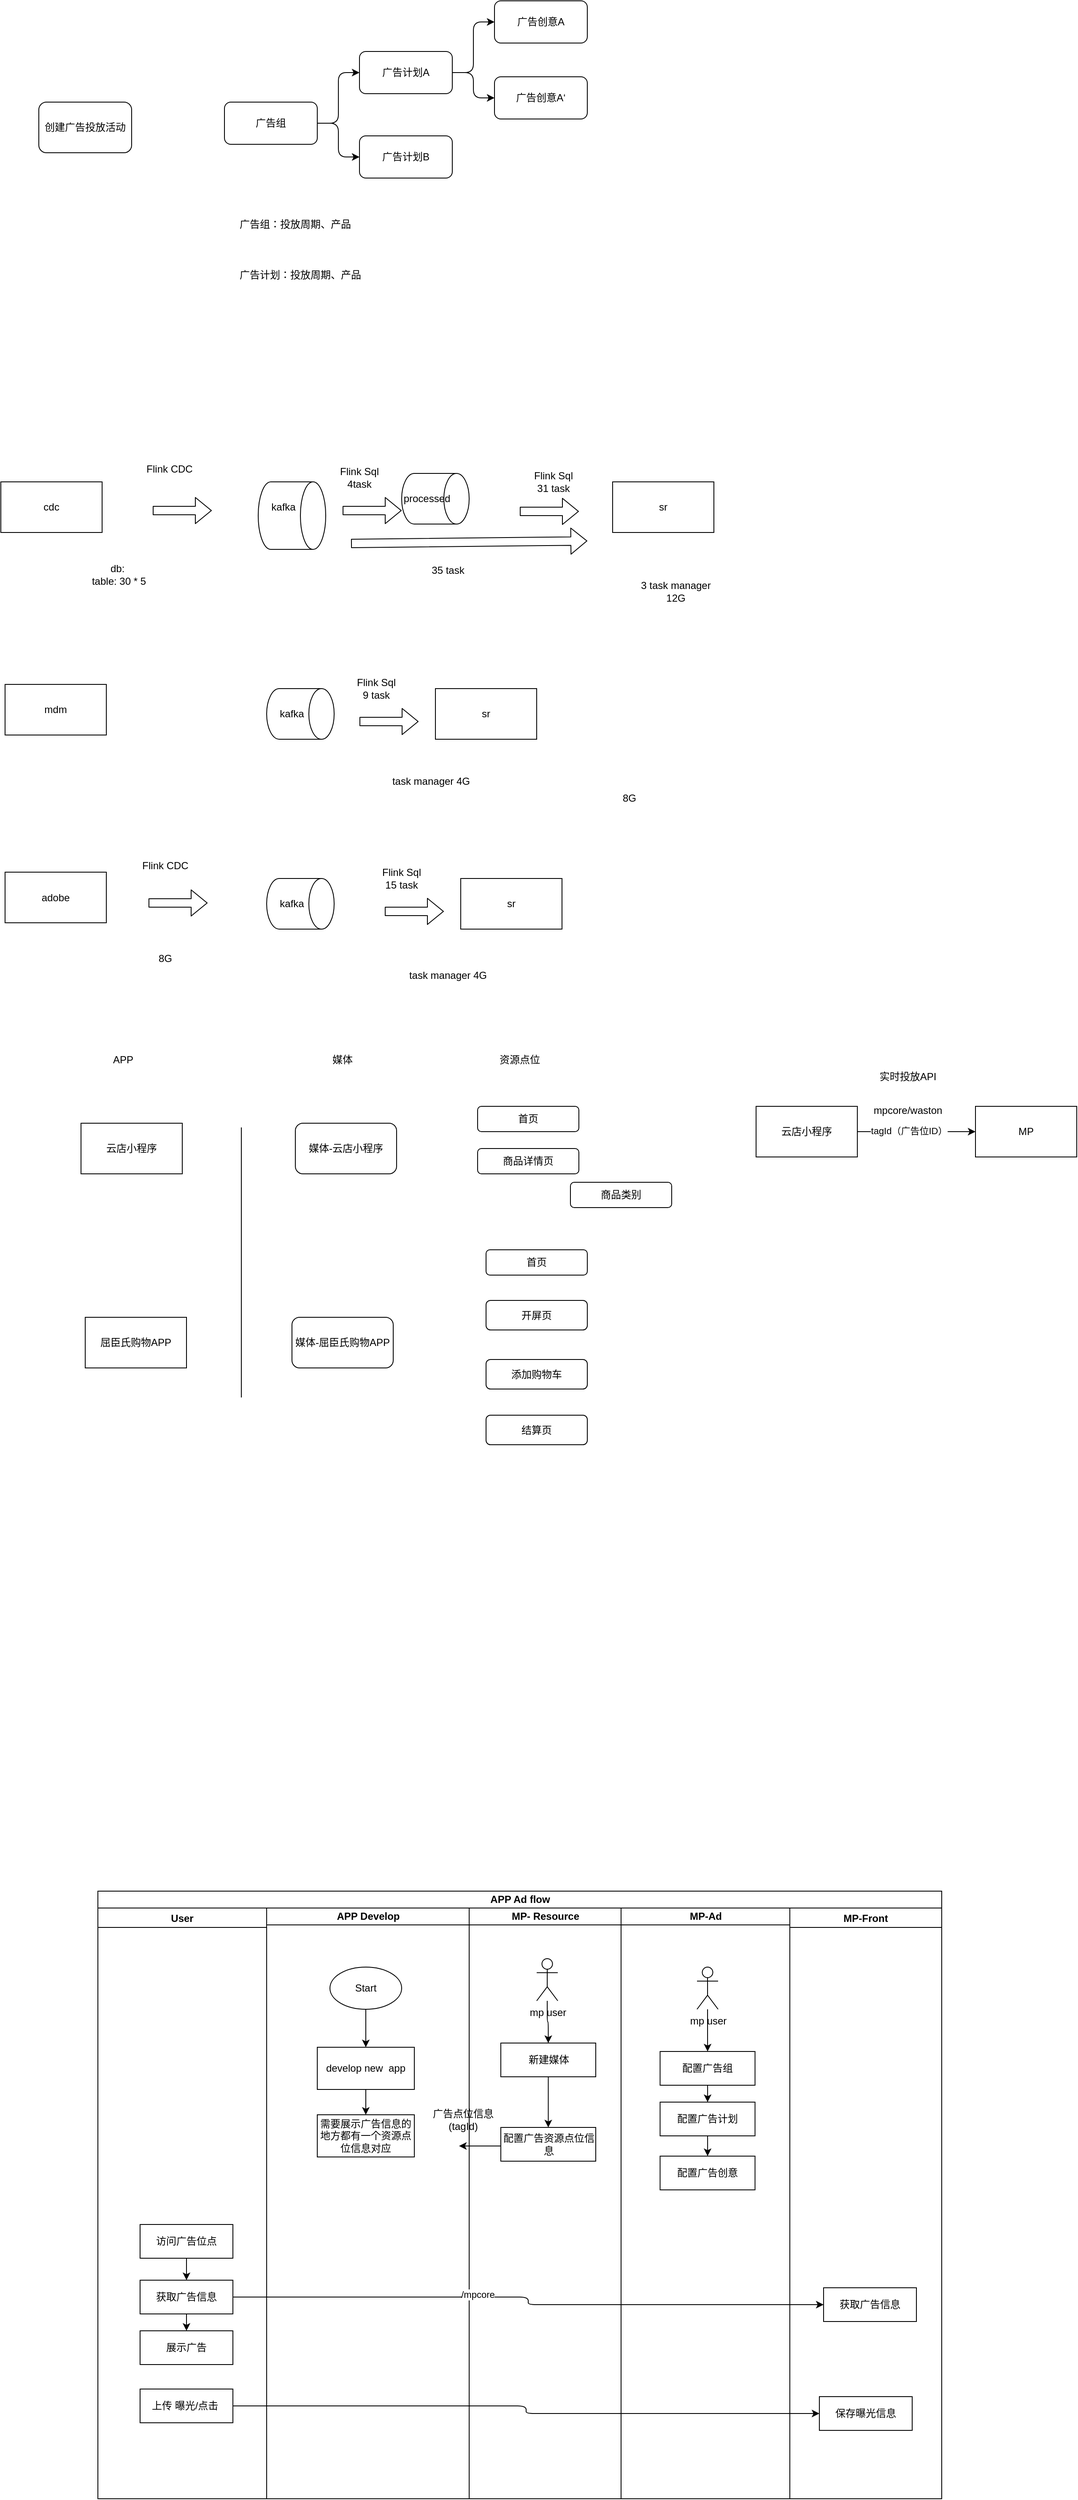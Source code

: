 <mxfile version="21.3.5" type="github">
  <diagram id="C5RBs43oDa-KdzZeNtuy" name="Page-1">
    <mxGraphModel dx="1026" dy="697" grid="1" gridSize="10" guides="1" tooltips="1" connect="1" arrows="1" fold="1" page="1" pageScale="1" pageWidth="827" pageHeight="1169" math="0" shadow="0">
      <root>
        <mxCell id="WIyWlLk6GJQsqaUBKTNV-0" />
        <mxCell id="WIyWlLk6GJQsqaUBKTNV-1" parent="WIyWlLk6GJQsqaUBKTNV-0" />
        <mxCell id="yU5PGOE7QeUYkjOpk_GW-0" value="创建广告投放活动" style="rounded=1;whiteSpace=wrap;html=1;" vertex="1" parent="WIyWlLk6GJQsqaUBKTNV-1">
          <mxGeometry x="110" y="180" width="110" height="60" as="geometry" />
        </mxCell>
        <mxCell id="yU5PGOE7QeUYkjOpk_GW-4" style="edgeStyle=orthogonalEdgeStyle;orthogonalLoop=1;jettySize=auto;html=1;entryX=0;entryY=0.5;entryDx=0;entryDy=0;" edge="1" parent="WIyWlLk6GJQsqaUBKTNV-1" source="yU5PGOE7QeUYkjOpk_GW-1" target="yU5PGOE7QeUYkjOpk_GW-2">
          <mxGeometry relative="1" as="geometry" />
        </mxCell>
        <mxCell id="yU5PGOE7QeUYkjOpk_GW-5" style="edgeStyle=orthogonalEdgeStyle;orthogonalLoop=1;jettySize=auto;html=1;" edge="1" parent="WIyWlLk6GJQsqaUBKTNV-1" source="yU5PGOE7QeUYkjOpk_GW-1" target="yU5PGOE7QeUYkjOpk_GW-3">
          <mxGeometry relative="1" as="geometry" />
        </mxCell>
        <mxCell id="yU5PGOE7QeUYkjOpk_GW-1" value="广告组" style="rounded=1;whiteSpace=wrap;html=1;" vertex="1" parent="WIyWlLk6GJQsqaUBKTNV-1">
          <mxGeometry x="330" y="180" width="110" height="50" as="geometry" />
        </mxCell>
        <mxCell id="yU5PGOE7QeUYkjOpk_GW-8" style="edgeStyle=orthogonalEdgeStyle;orthogonalLoop=1;jettySize=auto;html=1;entryX=0;entryY=0.5;entryDx=0;entryDy=0;" edge="1" parent="WIyWlLk6GJQsqaUBKTNV-1" source="yU5PGOE7QeUYkjOpk_GW-2" target="yU5PGOE7QeUYkjOpk_GW-6">
          <mxGeometry relative="1" as="geometry" />
        </mxCell>
        <mxCell id="yU5PGOE7QeUYkjOpk_GW-9" style="edgeStyle=orthogonalEdgeStyle;orthogonalLoop=1;jettySize=auto;html=1;" edge="1" parent="WIyWlLk6GJQsqaUBKTNV-1" source="yU5PGOE7QeUYkjOpk_GW-2" target="yU5PGOE7QeUYkjOpk_GW-7">
          <mxGeometry relative="1" as="geometry" />
        </mxCell>
        <mxCell id="yU5PGOE7QeUYkjOpk_GW-2" value="广告计划A" style="rounded=1;whiteSpace=wrap;html=1;" vertex="1" parent="WIyWlLk6GJQsqaUBKTNV-1">
          <mxGeometry x="490" y="120" width="110" height="50" as="geometry" />
        </mxCell>
        <mxCell id="yU5PGOE7QeUYkjOpk_GW-3" value="广告计划B" style="rounded=1;whiteSpace=wrap;html=1;" vertex="1" parent="WIyWlLk6GJQsqaUBKTNV-1">
          <mxGeometry x="490" y="220" width="110" height="50" as="geometry" />
        </mxCell>
        <mxCell id="yU5PGOE7QeUYkjOpk_GW-6" value="广告创意A" style="rounded=1;whiteSpace=wrap;html=1;" vertex="1" parent="WIyWlLk6GJQsqaUBKTNV-1">
          <mxGeometry x="650" y="60" width="110" height="50" as="geometry" />
        </mxCell>
        <mxCell id="yU5PGOE7QeUYkjOpk_GW-7" value="广告创意A‘" style="rounded=1;whiteSpace=wrap;html=1;" vertex="1" parent="WIyWlLk6GJQsqaUBKTNV-1">
          <mxGeometry x="650" y="150" width="110" height="50" as="geometry" />
        </mxCell>
        <mxCell id="yU5PGOE7QeUYkjOpk_GW-10" value="广告组：投放周期、产品" style="text;html=1;strokeColor=none;fillColor=none;align=center;verticalAlign=middle;whiteSpace=wrap;rounded=0;" vertex="1" parent="WIyWlLk6GJQsqaUBKTNV-1">
          <mxGeometry x="334" y="310" width="160" height="30" as="geometry" />
        </mxCell>
        <mxCell id="yU5PGOE7QeUYkjOpk_GW-11" value="广告计划：投放周期、产品" style="text;html=1;strokeColor=none;fillColor=none;align=center;verticalAlign=middle;whiteSpace=wrap;rounded=0;" vertex="1" parent="WIyWlLk6GJQsqaUBKTNV-1">
          <mxGeometry x="340" y="370" width="160" height="30" as="geometry" />
        </mxCell>
        <mxCell id="yU5PGOE7QeUYkjOpk_GW-13" value="cdc" style="rounded=0;whiteSpace=wrap;html=1;" vertex="1" parent="WIyWlLk6GJQsqaUBKTNV-1">
          <mxGeometry x="65" y="630" width="120" height="60" as="geometry" />
        </mxCell>
        <mxCell id="yU5PGOE7QeUYkjOpk_GW-14" value="mdm" style="rounded=0;whiteSpace=wrap;html=1;" vertex="1" parent="WIyWlLk6GJQsqaUBKTNV-1">
          <mxGeometry x="70" y="870" width="120" height="60" as="geometry" />
        </mxCell>
        <mxCell id="yU5PGOE7QeUYkjOpk_GW-15" value="adobe" style="rounded=0;whiteSpace=wrap;html=1;" vertex="1" parent="WIyWlLk6GJQsqaUBKTNV-1">
          <mxGeometry x="70" y="1092.5" width="120" height="60" as="geometry" />
        </mxCell>
        <mxCell id="yU5PGOE7QeUYkjOpk_GW-16" value="" style="shape=flexArrow;endArrow=classic;html=1;" edge="1" parent="WIyWlLk6GJQsqaUBKTNV-1">
          <mxGeometry width="50" height="50" relative="1" as="geometry">
            <mxPoint x="245" y="664" as="sourcePoint" />
            <mxPoint x="315" y="664" as="targetPoint" />
          </mxGeometry>
        </mxCell>
        <mxCell id="yU5PGOE7QeUYkjOpk_GW-18" value="Flink CDC" style="text;html=1;strokeColor=none;fillColor=none;align=center;verticalAlign=middle;whiteSpace=wrap;rounded=0;" vertex="1" parent="WIyWlLk6GJQsqaUBKTNV-1">
          <mxGeometry x="235" y="600" width="60" height="30" as="geometry" />
        </mxCell>
        <mxCell id="yU5PGOE7QeUYkjOpk_GW-20" value="" style="shape=flexArrow;endArrow=classic;html=1;" edge="1" parent="WIyWlLk6GJQsqaUBKTNV-1">
          <mxGeometry width="50" height="50" relative="1" as="geometry">
            <mxPoint x="490" y="914" as="sourcePoint" />
            <mxPoint x="560" y="914" as="targetPoint" />
          </mxGeometry>
        </mxCell>
        <mxCell id="yU5PGOE7QeUYkjOpk_GW-21" value="" style="shape=cylinder3;whiteSpace=wrap;html=1;boundedLbl=1;backgroundOutline=1;size=15;rotation=90;" vertex="1" parent="WIyWlLk6GJQsqaUBKTNV-1">
          <mxGeometry x="390" y="865" width="60" height="80" as="geometry" />
        </mxCell>
        <mxCell id="yU5PGOE7QeUYkjOpk_GW-22" value="Flink Sql&lt;br&gt;9 task" style="text;html=1;strokeColor=none;fillColor=none;align=center;verticalAlign=middle;whiteSpace=wrap;rounded=0;" vertex="1" parent="WIyWlLk6GJQsqaUBKTNV-1">
          <mxGeometry x="480" y="860" width="60" height="30" as="geometry" />
        </mxCell>
        <mxCell id="yU5PGOE7QeUYkjOpk_GW-23" value="kafka" style="text;html=1;strokeColor=none;fillColor=none;align=center;verticalAlign=middle;whiteSpace=wrap;rounded=0;" vertex="1" parent="WIyWlLk6GJQsqaUBKTNV-1">
          <mxGeometry x="380" y="890" width="60" height="30" as="geometry" />
        </mxCell>
        <mxCell id="yU5PGOE7QeUYkjOpk_GW-24" value="" style="shape=flexArrow;endArrow=classic;html=1;" edge="1" parent="WIyWlLk6GJQsqaUBKTNV-1">
          <mxGeometry width="50" height="50" relative="1" as="geometry">
            <mxPoint x="240" y="1129" as="sourcePoint" />
            <mxPoint x="310" y="1129" as="targetPoint" />
          </mxGeometry>
        </mxCell>
        <mxCell id="yU5PGOE7QeUYkjOpk_GW-25" value="" style="shape=cylinder3;whiteSpace=wrap;html=1;boundedLbl=1;backgroundOutline=1;size=15;rotation=90;" vertex="1" parent="WIyWlLk6GJQsqaUBKTNV-1">
          <mxGeometry x="390" y="1090" width="60" height="80" as="geometry" />
        </mxCell>
        <mxCell id="yU5PGOE7QeUYkjOpk_GW-26" value="Flink CDC" style="text;html=1;strokeColor=none;fillColor=none;align=center;verticalAlign=middle;whiteSpace=wrap;rounded=0;" vertex="1" parent="WIyWlLk6GJQsqaUBKTNV-1">
          <mxGeometry x="230" y="1070" width="60" height="30" as="geometry" />
        </mxCell>
        <mxCell id="yU5PGOE7QeUYkjOpk_GW-27" value="kafka" style="text;html=1;strokeColor=none;fillColor=none;align=center;verticalAlign=middle;whiteSpace=wrap;rounded=0;" vertex="1" parent="WIyWlLk6GJQsqaUBKTNV-1">
          <mxGeometry x="380" y="1115" width="60" height="30" as="geometry" />
        </mxCell>
        <mxCell id="yU5PGOE7QeUYkjOpk_GW-28" value="sr" style="rounded=0;whiteSpace=wrap;html=1;" vertex="1" parent="WIyWlLk6GJQsqaUBKTNV-1">
          <mxGeometry x="580" y="875" width="120" height="60" as="geometry" />
        </mxCell>
        <mxCell id="yU5PGOE7QeUYkjOpk_GW-29" value="" style="shape=flexArrow;endArrow=classic;html=1;" edge="1" parent="WIyWlLk6GJQsqaUBKTNV-1">
          <mxGeometry width="50" height="50" relative="1" as="geometry">
            <mxPoint x="520" y="1139" as="sourcePoint" />
            <mxPoint x="590" y="1139" as="targetPoint" />
          </mxGeometry>
        </mxCell>
        <mxCell id="yU5PGOE7QeUYkjOpk_GW-30" value="Flink Sql&lt;br&gt;15 task" style="text;html=1;strokeColor=none;fillColor=none;align=center;verticalAlign=middle;whiteSpace=wrap;rounded=0;" vertex="1" parent="WIyWlLk6GJQsqaUBKTNV-1">
          <mxGeometry x="510" y="1085" width="60" height="30" as="geometry" />
        </mxCell>
        <mxCell id="yU5PGOE7QeUYkjOpk_GW-31" value="sr" style="rounded=0;whiteSpace=wrap;html=1;" vertex="1" parent="WIyWlLk6GJQsqaUBKTNV-1">
          <mxGeometry x="610" y="1100" width="120" height="60" as="geometry" />
        </mxCell>
        <mxCell id="yU5PGOE7QeUYkjOpk_GW-35" value="task manager 4G" style="text;html=1;strokeColor=none;fillColor=none;align=center;verticalAlign=middle;whiteSpace=wrap;rounded=0;" vertex="1" parent="WIyWlLk6GJQsqaUBKTNV-1">
          <mxGeometry x="530" y="1200" width="130" height="30" as="geometry" />
        </mxCell>
        <mxCell id="yU5PGOE7QeUYkjOpk_GW-36" value="task manager 4G" style="text;html=1;strokeColor=none;fillColor=none;align=center;verticalAlign=middle;whiteSpace=wrap;rounded=0;" vertex="1" parent="WIyWlLk6GJQsqaUBKTNV-1">
          <mxGeometry x="520" y="970" width="110" height="30" as="geometry" />
        </mxCell>
        <mxCell id="yU5PGOE7QeUYkjOpk_GW-37" value="8G" style="text;html=1;strokeColor=none;fillColor=none;align=center;verticalAlign=middle;whiteSpace=wrap;rounded=0;" vertex="1" parent="WIyWlLk6GJQsqaUBKTNV-1">
          <mxGeometry x="780" y="990" width="60" height="30" as="geometry" />
        </mxCell>
        <mxCell id="yU5PGOE7QeUYkjOpk_GW-38" value="8G" style="text;html=1;strokeColor=none;fillColor=none;align=center;verticalAlign=middle;whiteSpace=wrap;rounded=0;" vertex="1" parent="WIyWlLk6GJQsqaUBKTNV-1">
          <mxGeometry x="230" y="1180" width="60" height="30" as="geometry" />
        </mxCell>
        <mxCell id="yU5PGOE7QeUYkjOpk_GW-39" value="" style="shape=flexArrow;endArrow=classic;html=1;" edge="1" parent="WIyWlLk6GJQsqaUBKTNV-1">
          <mxGeometry width="50" height="50" relative="1" as="geometry">
            <mxPoint x="680" y="665" as="sourcePoint" />
            <mxPoint x="750" y="665" as="targetPoint" />
          </mxGeometry>
        </mxCell>
        <mxCell id="yU5PGOE7QeUYkjOpk_GW-40" value="" style="shape=cylinder3;whiteSpace=wrap;html=1;boundedLbl=1;backgroundOutline=1;size=15;rotation=90;" vertex="1" parent="WIyWlLk6GJQsqaUBKTNV-1">
          <mxGeometry x="370" y="630" width="80" height="80" as="geometry" />
        </mxCell>
        <mxCell id="yU5PGOE7QeUYkjOpk_GW-41" value="Flink Sql&lt;br&gt;31 task" style="text;html=1;strokeColor=none;fillColor=none;align=center;verticalAlign=middle;whiteSpace=wrap;rounded=0;" vertex="1" parent="WIyWlLk6GJQsqaUBKTNV-1">
          <mxGeometry x="690" y="615" width="60" height="30" as="geometry" />
        </mxCell>
        <mxCell id="yU5PGOE7QeUYkjOpk_GW-42" value="kafka" style="text;html=1;strokeColor=none;fillColor=none;align=center;verticalAlign=middle;whiteSpace=wrap;rounded=0;" vertex="1" parent="WIyWlLk6GJQsqaUBKTNV-1">
          <mxGeometry x="370" y="645" width="60" height="30" as="geometry" />
        </mxCell>
        <mxCell id="yU5PGOE7QeUYkjOpk_GW-43" value="sr" style="rounded=0;whiteSpace=wrap;html=1;" vertex="1" parent="WIyWlLk6GJQsqaUBKTNV-1">
          <mxGeometry x="790" y="630" width="120" height="60" as="geometry" />
        </mxCell>
        <mxCell id="yU5PGOE7QeUYkjOpk_GW-44" value="" style="shape=cylinder3;whiteSpace=wrap;html=1;boundedLbl=1;backgroundOutline=1;size=15;rotation=90;" vertex="1" parent="WIyWlLk6GJQsqaUBKTNV-1">
          <mxGeometry x="550" y="610" width="60" height="80" as="geometry" />
        </mxCell>
        <mxCell id="yU5PGOE7QeUYkjOpk_GW-45" value="processed" style="text;html=1;strokeColor=none;fillColor=none;align=center;verticalAlign=middle;whiteSpace=wrap;rounded=0;" vertex="1" parent="WIyWlLk6GJQsqaUBKTNV-1">
          <mxGeometry x="540" y="635" width="60" height="30" as="geometry" />
        </mxCell>
        <mxCell id="yU5PGOE7QeUYkjOpk_GW-46" value="" style="shape=flexArrow;endArrow=classic;html=1;" edge="1" parent="WIyWlLk6GJQsqaUBKTNV-1">
          <mxGeometry width="50" height="50" relative="1" as="geometry">
            <mxPoint x="470" y="664" as="sourcePoint" />
            <mxPoint x="540" y="664" as="targetPoint" />
          </mxGeometry>
        </mxCell>
        <mxCell id="yU5PGOE7QeUYkjOpk_GW-47" value="Flink Sql&lt;br&gt;4task" style="text;html=1;strokeColor=none;fillColor=none;align=center;verticalAlign=middle;whiteSpace=wrap;rounded=0;" vertex="1" parent="WIyWlLk6GJQsqaUBKTNV-1">
          <mxGeometry x="460" y="610" width="60" height="30" as="geometry" />
        </mxCell>
        <mxCell id="yU5PGOE7QeUYkjOpk_GW-48" value="" style="shape=flexArrow;endArrow=classic;html=1;" edge="1" parent="WIyWlLk6GJQsqaUBKTNV-1">
          <mxGeometry width="50" height="50" relative="1" as="geometry">
            <mxPoint x="480" y="703" as="sourcePoint" />
            <mxPoint x="760" y="700" as="targetPoint" />
          </mxGeometry>
        </mxCell>
        <mxCell id="yU5PGOE7QeUYkjOpk_GW-49" value="35 task" style="text;html=1;strokeColor=none;fillColor=none;align=center;verticalAlign=middle;whiteSpace=wrap;rounded=0;" vertex="1" parent="WIyWlLk6GJQsqaUBKTNV-1">
          <mxGeometry x="565" y="720" width="60" height="30" as="geometry" />
        </mxCell>
        <mxCell id="yU5PGOE7QeUYkjOpk_GW-50" value="3 task manager&lt;br&gt;12G" style="text;html=1;strokeColor=none;fillColor=none;align=center;verticalAlign=middle;whiteSpace=wrap;rounded=0;" vertex="1" parent="WIyWlLk6GJQsqaUBKTNV-1">
          <mxGeometry x="820" y="750" width="90" height="20" as="geometry" />
        </mxCell>
        <mxCell id="yU5PGOE7QeUYkjOpk_GW-51" value="db:&amp;nbsp;&lt;br&gt;table:&amp;nbsp;30 * 5" style="text;html=1;strokeColor=none;fillColor=none;align=center;verticalAlign=middle;whiteSpace=wrap;rounded=0;" vertex="1" parent="WIyWlLk6GJQsqaUBKTNV-1">
          <mxGeometry x="140" y="720" width="130" height="40" as="geometry" />
        </mxCell>
        <mxCell id="yU5PGOE7QeUYkjOpk_GW-52" value="云店小程序" style="rounded=0;whiteSpace=wrap;html=1;" vertex="1" parent="WIyWlLk6GJQsqaUBKTNV-1">
          <mxGeometry x="160" y="1390" width="120" height="60" as="geometry" />
        </mxCell>
        <mxCell id="yU5PGOE7QeUYkjOpk_GW-53" value="媒体-云店小程序" style="rounded=1;whiteSpace=wrap;html=1;" vertex="1" parent="WIyWlLk6GJQsqaUBKTNV-1">
          <mxGeometry x="414" y="1390" width="120" height="60" as="geometry" />
        </mxCell>
        <mxCell id="yU5PGOE7QeUYkjOpk_GW-54" value="" style="endArrow=none;html=1;" edge="1" parent="WIyWlLk6GJQsqaUBKTNV-1">
          <mxGeometry width="50" height="50" relative="1" as="geometry">
            <mxPoint x="350" y="1715" as="sourcePoint" />
            <mxPoint x="350" y="1395" as="targetPoint" />
          </mxGeometry>
        </mxCell>
        <mxCell id="yU5PGOE7QeUYkjOpk_GW-55" value="媒体-屈臣氏购物APP" style="rounded=1;whiteSpace=wrap;html=1;" vertex="1" parent="WIyWlLk6GJQsqaUBKTNV-1">
          <mxGeometry x="410" y="1620" width="120" height="60" as="geometry" />
        </mxCell>
        <mxCell id="yU5PGOE7QeUYkjOpk_GW-56" value="首页" style="rounded=1;whiteSpace=wrap;html=1;" vertex="1" parent="WIyWlLk6GJQsqaUBKTNV-1">
          <mxGeometry x="630" y="1370" width="120" height="30" as="geometry" />
        </mxCell>
        <mxCell id="yU5PGOE7QeUYkjOpk_GW-57" value="资源点位" style="text;html=1;strokeColor=none;fillColor=none;align=center;verticalAlign=middle;whiteSpace=wrap;rounded=0;" vertex="1" parent="WIyWlLk6GJQsqaUBKTNV-1">
          <mxGeometry x="650" y="1300" width="60" height="30" as="geometry" />
        </mxCell>
        <mxCell id="yU5PGOE7QeUYkjOpk_GW-58" value="商品详情页" style="rounded=1;whiteSpace=wrap;html=1;" vertex="1" parent="WIyWlLk6GJQsqaUBKTNV-1">
          <mxGeometry x="630" y="1420" width="120" height="30" as="geometry" />
        </mxCell>
        <mxCell id="yU5PGOE7QeUYkjOpk_GW-59" value="屈臣氏购物APP" style="rounded=0;whiteSpace=wrap;html=1;" vertex="1" parent="WIyWlLk6GJQsqaUBKTNV-1">
          <mxGeometry x="165" y="1620" width="120" height="60" as="geometry" />
        </mxCell>
        <mxCell id="yU5PGOE7QeUYkjOpk_GW-60" value="首页" style="rounded=1;whiteSpace=wrap;html=1;" vertex="1" parent="WIyWlLk6GJQsqaUBKTNV-1">
          <mxGeometry x="640" y="1540" width="120" height="30" as="geometry" />
        </mxCell>
        <mxCell id="yU5PGOE7QeUYkjOpk_GW-61" value="开屏页" style="rounded=1;whiteSpace=wrap;html=1;" vertex="1" parent="WIyWlLk6GJQsqaUBKTNV-1">
          <mxGeometry x="640" y="1600" width="120" height="35" as="geometry" />
        </mxCell>
        <mxCell id="yU5PGOE7QeUYkjOpk_GW-62" value="添加购物车" style="rounded=1;whiteSpace=wrap;html=1;" vertex="1" parent="WIyWlLk6GJQsqaUBKTNV-1">
          <mxGeometry x="640" y="1670" width="120" height="35" as="geometry" />
        </mxCell>
        <mxCell id="yU5PGOE7QeUYkjOpk_GW-63" value="结算页" style="rounded=1;whiteSpace=wrap;html=1;" vertex="1" parent="WIyWlLk6GJQsqaUBKTNV-1">
          <mxGeometry x="640" y="1736" width="120" height="35" as="geometry" />
        </mxCell>
        <mxCell id="yU5PGOE7QeUYkjOpk_GW-64" value="媒体" style="text;html=1;strokeColor=none;fillColor=none;align=center;verticalAlign=middle;whiteSpace=wrap;rounded=0;" vertex="1" parent="WIyWlLk6GJQsqaUBKTNV-1">
          <mxGeometry x="440" y="1300" width="60" height="30" as="geometry" />
        </mxCell>
        <mxCell id="yU5PGOE7QeUYkjOpk_GW-65" value="APP" style="text;html=1;strokeColor=none;fillColor=none;align=center;verticalAlign=middle;whiteSpace=wrap;rounded=0;" vertex="1" parent="WIyWlLk6GJQsqaUBKTNV-1">
          <mxGeometry x="180" y="1300" width="60" height="30" as="geometry" />
        </mxCell>
        <mxCell id="yU5PGOE7QeUYkjOpk_GW-66" value="商品类别" style="rounded=1;whiteSpace=wrap;html=1;" vertex="1" parent="WIyWlLk6GJQsqaUBKTNV-1">
          <mxGeometry x="740" y="1460" width="120" height="30" as="geometry" />
        </mxCell>
        <mxCell id="yU5PGOE7QeUYkjOpk_GW-67" value="云店小程序" style="rounded=0;whiteSpace=wrap;html=1;" vertex="1" parent="WIyWlLk6GJQsqaUBKTNV-1">
          <mxGeometry x="960" y="1370" width="120" height="60" as="geometry" />
        </mxCell>
        <mxCell id="yU5PGOE7QeUYkjOpk_GW-68" value="MP" style="rounded=0;whiteSpace=wrap;html=1;" vertex="1" parent="WIyWlLk6GJQsqaUBKTNV-1">
          <mxGeometry x="1220" y="1370" width="120" height="60" as="geometry" />
        </mxCell>
        <mxCell id="yU5PGOE7QeUYkjOpk_GW-69" value="" style="endArrow=classic;html=1;entryX=0;entryY=0.5;entryDx=0;entryDy=0;" edge="1" parent="WIyWlLk6GJQsqaUBKTNV-1" target="yU5PGOE7QeUYkjOpk_GW-68">
          <mxGeometry width="50" height="50" relative="1" as="geometry">
            <mxPoint x="1080" y="1400" as="sourcePoint" />
            <mxPoint x="1130" y="1350" as="targetPoint" />
          </mxGeometry>
        </mxCell>
        <mxCell id="yU5PGOE7QeUYkjOpk_GW-72" value="tagId（广告位ID）" style="edgeLabel;html=1;align=center;verticalAlign=middle;resizable=0;points=[];" vertex="1" connectable="0" parent="yU5PGOE7QeUYkjOpk_GW-69">
          <mxGeometry x="-0.129" y="1" relative="1" as="geometry">
            <mxPoint as="offset" />
          </mxGeometry>
        </mxCell>
        <mxCell id="yU5PGOE7QeUYkjOpk_GW-70" value="mpcore/waston" style="text;html=1;strokeColor=none;fillColor=none;align=center;verticalAlign=middle;whiteSpace=wrap;rounded=0;" vertex="1" parent="WIyWlLk6GJQsqaUBKTNV-1">
          <mxGeometry x="1110" y="1360" width="60" height="30" as="geometry" />
        </mxCell>
        <mxCell id="yU5PGOE7QeUYkjOpk_GW-71" value="实时投放API" style="text;html=1;strokeColor=none;fillColor=none;align=center;verticalAlign=middle;whiteSpace=wrap;rounded=0;" vertex="1" parent="WIyWlLk6GJQsqaUBKTNV-1">
          <mxGeometry x="1090" y="1320" width="100" height="30" as="geometry" />
        </mxCell>
        <mxCell id="yU5PGOE7QeUYkjOpk_GW-81" value="APP Ad flow" style="swimlane;childLayout=stackLayout;resizeParent=1;resizeParentMax=0;startSize=20;html=1;swimlaneLine=1;" vertex="1" parent="WIyWlLk6GJQsqaUBKTNV-1">
          <mxGeometry x="180" y="2300" width="1000" height="720" as="geometry" />
        </mxCell>
        <mxCell id="yU5PGOE7QeUYkjOpk_GW-149" value="User" style="swimlane;" vertex="1" parent="yU5PGOE7QeUYkjOpk_GW-81">
          <mxGeometry y="20" width="200" height="700" as="geometry" />
        </mxCell>
        <mxCell id="yU5PGOE7QeUYkjOpk_GW-137" value="访问广告位点" style="rounded=0;whiteSpace=wrap;html=1;" vertex="1" parent="yU5PGOE7QeUYkjOpk_GW-149">
          <mxGeometry x="50" y="375" width="110" height="40" as="geometry" />
        </mxCell>
        <mxCell id="yU5PGOE7QeUYkjOpk_GW-139" value="获取广告信息" style="rounded=0;whiteSpace=wrap;html=1;" vertex="1" parent="yU5PGOE7QeUYkjOpk_GW-149">
          <mxGeometry x="50" y="441" width="110" height="40" as="geometry" />
        </mxCell>
        <mxCell id="yU5PGOE7QeUYkjOpk_GW-142" value="" style="edgeStyle=orthogonalEdgeStyle;orthogonalLoop=1;jettySize=auto;html=1;" edge="1" parent="yU5PGOE7QeUYkjOpk_GW-149" source="yU5PGOE7QeUYkjOpk_GW-137" target="yU5PGOE7QeUYkjOpk_GW-139">
          <mxGeometry relative="1" as="geometry" />
        </mxCell>
        <mxCell id="yU5PGOE7QeUYkjOpk_GW-143" value="展示广告" style="rounded=0;whiteSpace=wrap;html=1;" vertex="1" parent="yU5PGOE7QeUYkjOpk_GW-149">
          <mxGeometry x="50" y="501" width="110" height="40" as="geometry" />
        </mxCell>
        <mxCell id="yU5PGOE7QeUYkjOpk_GW-144" value="" style="edgeStyle=orthogonalEdgeStyle;orthogonalLoop=1;jettySize=auto;html=1;" edge="1" parent="yU5PGOE7QeUYkjOpk_GW-149" source="yU5PGOE7QeUYkjOpk_GW-139" target="yU5PGOE7QeUYkjOpk_GW-143">
          <mxGeometry relative="1" as="geometry" />
        </mxCell>
        <mxCell id="yU5PGOE7QeUYkjOpk_GW-145" value="上传 曝光/点击&amp;nbsp;" style="rounded=0;whiteSpace=wrap;html=1;" vertex="1" parent="yU5PGOE7QeUYkjOpk_GW-149">
          <mxGeometry x="50" y="570" width="110" height="40" as="geometry" />
        </mxCell>
        <mxCell id="yU5PGOE7QeUYkjOpk_GW-82" value="APP Develop" style="swimlane;startSize=20;html=1;" vertex="1" parent="yU5PGOE7QeUYkjOpk_GW-81">
          <mxGeometry x="200" y="20" width="240" height="700" as="geometry" />
        </mxCell>
        <mxCell id="yU5PGOE7QeUYkjOpk_GW-115" value="" style="edgeStyle=orthogonalEdgeStyle;orthogonalLoop=1;jettySize=auto;html=1;" edge="1" parent="yU5PGOE7QeUYkjOpk_GW-82" source="yU5PGOE7QeUYkjOpk_GW-89" target="yU5PGOE7QeUYkjOpk_GW-100">
          <mxGeometry relative="1" as="geometry" />
        </mxCell>
        <mxCell id="yU5PGOE7QeUYkjOpk_GW-89" value="develop new &amp;nbsp;app" style="rounded=0;whiteSpace=wrap;html=1;" vertex="1" parent="yU5PGOE7QeUYkjOpk_GW-82">
          <mxGeometry x="60" y="165" width="115" height="50" as="geometry" />
        </mxCell>
        <mxCell id="yU5PGOE7QeUYkjOpk_GW-114" style="edgeStyle=orthogonalEdgeStyle;orthogonalLoop=1;jettySize=auto;html=1;" edge="1" parent="yU5PGOE7QeUYkjOpk_GW-82" source="yU5PGOE7QeUYkjOpk_GW-90" target="yU5PGOE7QeUYkjOpk_GW-89">
          <mxGeometry relative="1" as="geometry" />
        </mxCell>
        <mxCell id="yU5PGOE7QeUYkjOpk_GW-90" value="Start" style="ellipse;whiteSpace=wrap;html=1;" vertex="1" parent="yU5PGOE7QeUYkjOpk_GW-82">
          <mxGeometry x="75" y="70" width="85" height="50" as="geometry" />
        </mxCell>
        <mxCell id="yU5PGOE7QeUYkjOpk_GW-100" value="需要展示广告信息的地方都有一个资源点位信息对应" style="rounded=0;whiteSpace=wrap;html=1;" vertex="1" parent="yU5PGOE7QeUYkjOpk_GW-82">
          <mxGeometry x="60" y="245" width="115" height="50" as="geometry" />
        </mxCell>
        <mxCell id="yU5PGOE7QeUYkjOpk_GW-103" value="" style="endArrow=classic;html=1;" edge="1" parent="yU5PGOE7QeUYkjOpk_GW-82">
          <mxGeometry width="50" height="50" relative="1" as="geometry">
            <mxPoint x="288.0" y="282" as="sourcePoint" />
            <mxPoint x="228.0" y="282" as="targetPoint" />
          </mxGeometry>
        </mxCell>
        <mxCell id="yU5PGOE7QeUYkjOpk_GW-83" value="MP- Resource" style="swimlane;startSize=20;html=1;" vertex="1" parent="yU5PGOE7QeUYkjOpk_GW-81">
          <mxGeometry x="440" y="20" width="180" height="700" as="geometry" />
        </mxCell>
        <mxCell id="yU5PGOE7QeUYkjOpk_GW-97" style="edgeStyle=orthogonalEdgeStyle;orthogonalLoop=1;jettySize=auto;html=1;" edge="1" parent="yU5PGOE7QeUYkjOpk_GW-83" source="yU5PGOE7QeUYkjOpk_GW-91" target="yU5PGOE7QeUYkjOpk_GW-96">
          <mxGeometry relative="1" as="geometry" />
        </mxCell>
        <mxCell id="yU5PGOE7QeUYkjOpk_GW-91" value="mp user" style="shape=umlActor;verticalLabelPosition=bottom;verticalAlign=top;html=1;outlineConnect=0;" vertex="1" parent="yU5PGOE7QeUYkjOpk_GW-83">
          <mxGeometry x="80" y="60" width="25" height="50" as="geometry" />
        </mxCell>
        <mxCell id="yU5PGOE7QeUYkjOpk_GW-99" value="" style="edgeStyle=orthogonalEdgeStyle;orthogonalLoop=1;jettySize=auto;html=1;" edge="1" parent="yU5PGOE7QeUYkjOpk_GW-83" source="yU5PGOE7QeUYkjOpk_GW-96" target="yU5PGOE7QeUYkjOpk_GW-98">
          <mxGeometry relative="1" as="geometry" />
        </mxCell>
        <mxCell id="yU5PGOE7QeUYkjOpk_GW-96" value="新建媒体" style="rounded=0;whiteSpace=wrap;html=1;" vertex="1" parent="yU5PGOE7QeUYkjOpk_GW-83">
          <mxGeometry x="37.5" y="160" width="112.5" height="40" as="geometry" />
        </mxCell>
        <mxCell id="yU5PGOE7QeUYkjOpk_GW-98" value="配置广告资源点位信息" style="rounded=0;whiteSpace=wrap;html=1;" vertex="1" parent="yU5PGOE7QeUYkjOpk_GW-83">
          <mxGeometry x="37.5" y="260" width="112.5" height="40" as="geometry" />
        </mxCell>
        <mxCell id="yU5PGOE7QeUYkjOpk_GW-104" value="广告点位信息(tagId)" style="text;html=1;strokeColor=none;fillColor=none;align=center;verticalAlign=middle;whiteSpace=wrap;rounded=0;" vertex="1" parent="yU5PGOE7QeUYkjOpk_GW-83">
          <mxGeometry x="-52.5" y="236" width="90" height="30" as="geometry" />
        </mxCell>
        <mxCell id="yU5PGOE7QeUYkjOpk_GW-84" value="MP-Ad" style="swimlane;startSize=20;html=1;" vertex="1" parent="yU5PGOE7QeUYkjOpk_GW-81">
          <mxGeometry x="620" y="20" width="200" height="700" as="geometry" />
        </mxCell>
        <mxCell id="yU5PGOE7QeUYkjOpk_GW-107" value="" style="edgeStyle=orthogonalEdgeStyle;orthogonalLoop=1;jettySize=auto;html=1;" edge="1" parent="yU5PGOE7QeUYkjOpk_GW-84" source="yU5PGOE7QeUYkjOpk_GW-105" target="yU5PGOE7QeUYkjOpk_GW-106">
          <mxGeometry relative="1" as="geometry" />
        </mxCell>
        <mxCell id="yU5PGOE7QeUYkjOpk_GW-105" value="mp user" style="shape=umlActor;verticalLabelPosition=bottom;verticalAlign=top;html=1;outlineConnect=0;" vertex="1" parent="yU5PGOE7QeUYkjOpk_GW-84">
          <mxGeometry x="90" y="70" width="25" height="50" as="geometry" />
        </mxCell>
        <mxCell id="yU5PGOE7QeUYkjOpk_GW-109" value="" style="edgeStyle=orthogonalEdgeStyle;orthogonalLoop=1;jettySize=auto;html=1;" edge="1" parent="yU5PGOE7QeUYkjOpk_GW-84" source="yU5PGOE7QeUYkjOpk_GW-106" target="yU5PGOE7QeUYkjOpk_GW-108">
          <mxGeometry relative="1" as="geometry" />
        </mxCell>
        <mxCell id="yU5PGOE7QeUYkjOpk_GW-106" value="配置广告组" style="rounded=0;whiteSpace=wrap;html=1;" vertex="1" parent="yU5PGOE7QeUYkjOpk_GW-84">
          <mxGeometry x="46.25" y="170" width="112.5" height="40" as="geometry" />
        </mxCell>
        <mxCell id="yU5PGOE7QeUYkjOpk_GW-111" value="" style="edgeStyle=orthogonalEdgeStyle;orthogonalLoop=1;jettySize=auto;html=1;" edge="1" parent="yU5PGOE7QeUYkjOpk_GW-84" source="yU5PGOE7QeUYkjOpk_GW-108" target="yU5PGOE7QeUYkjOpk_GW-110">
          <mxGeometry relative="1" as="geometry" />
        </mxCell>
        <mxCell id="yU5PGOE7QeUYkjOpk_GW-108" value="配置广告计划" style="rounded=0;whiteSpace=wrap;html=1;" vertex="1" parent="yU5PGOE7QeUYkjOpk_GW-84">
          <mxGeometry x="46.25" y="230" width="112.5" height="40" as="geometry" />
        </mxCell>
        <mxCell id="yU5PGOE7QeUYkjOpk_GW-110" value="配置广告创意" style="rounded=0;whiteSpace=wrap;html=1;" vertex="1" parent="yU5PGOE7QeUYkjOpk_GW-84">
          <mxGeometry x="46.25" y="294" width="112.5" height="40" as="geometry" />
        </mxCell>
        <mxCell id="yU5PGOE7QeUYkjOpk_GW-141" style="edgeStyle=orthogonalEdgeStyle;orthogonalLoop=1;jettySize=auto;html=1;" edge="1" parent="yU5PGOE7QeUYkjOpk_GW-81" source="yU5PGOE7QeUYkjOpk_GW-139" target="yU5PGOE7QeUYkjOpk_GW-140">
          <mxGeometry relative="1" as="geometry" />
        </mxCell>
        <mxCell id="yU5PGOE7QeUYkjOpk_GW-148" value="/mpcore" style="edgeLabel;html=1;align=center;verticalAlign=middle;resizable=0;points=[];" vertex="1" connectable="0" parent="yU5PGOE7QeUYkjOpk_GW-141">
          <mxGeometry x="-0.183" y="3" relative="1" as="geometry">
            <mxPoint as="offset" />
          </mxGeometry>
        </mxCell>
        <mxCell id="yU5PGOE7QeUYkjOpk_GW-135" value="MP-Front" style="swimlane;" vertex="1" parent="yU5PGOE7QeUYkjOpk_GW-81">
          <mxGeometry x="820" y="20" width="180" height="700" as="geometry" />
        </mxCell>
        <mxCell id="yU5PGOE7QeUYkjOpk_GW-140" value="获取广告信息" style="rounded=0;whiteSpace=wrap;html=1;" vertex="1" parent="yU5PGOE7QeUYkjOpk_GW-135">
          <mxGeometry x="40" y="450" width="110" height="40" as="geometry" />
        </mxCell>
        <mxCell id="yU5PGOE7QeUYkjOpk_GW-146" value="保存曝光信息" style="rounded=0;whiteSpace=wrap;html=1;" vertex="1" parent="yU5PGOE7QeUYkjOpk_GW-135">
          <mxGeometry x="35" y="579" width="110" height="40" as="geometry" />
        </mxCell>
        <mxCell id="yU5PGOE7QeUYkjOpk_GW-147" style="edgeStyle=orthogonalEdgeStyle;orthogonalLoop=1;jettySize=auto;html=1;entryX=0;entryY=0.5;entryDx=0;entryDy=0;" edge="1" parent="yU5PGOE7QeUYkjOpk_GW-81" source="yU5PGOE7QeUYkjOpk_GW-145" target="yU5PGOE7QeUYkjOpk_GW-146">
          <mxGeometry relative="1" as="geometry" />
        </mxCell>
      </root>
    </mxGraphModel>
  </diagram>
</mxfile>

